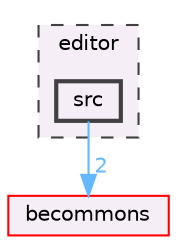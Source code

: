 digraph "src"
{
 // LATEX_PDF_SIZE
  bgcolor="transparent";
  edge [fontname=Helvetica,fontsize=10,labelfontname=Helvetica,labelfontsize=10];
  node [fontname=Helvetica,fontsize=10,shape=box,height=0.2,width=0.4];
  compound=true
  subgraph clusterdir_bac5aa69239d34ac960582aca466258e {
    graph [ bgcolor="#f6eef6", pencolor="grey25", label="editor", fontname=Helvetica,fontsize=10 style="filled,dashed", URL="dir_bac5aa69239d34ac960582aca466258e.html",tooltip=""]
  dir_b7d7d6b8a78807b328f73545b8904b59 [label="src", fillcolor="#f6eef6", color="grey25", style="filled,bold", URL="dir_b7d7d6b8a78807b328f73545b8904b59.html",tooltip=""];
  }
  dir_0394786a11e0dfde3dca27fdccf84bfd [label="becommons", fillcolor="#f6eef6", color="red", style="filled", URL="dir_0394786a11e0dfde3dca27fdccf84bfd.html",tooltip=""];
  dir_b7d7d6b8a78807b328f73545b8904b59->dir_0394786a11e0dfde3dca27fdccf84bfd [headlabel="2", labeldistance=1.5 headhref="dir_000028_000006.html" href="dir_000028_000006.html" color="steelblue1" fontcolor="steelblue1"];
}
